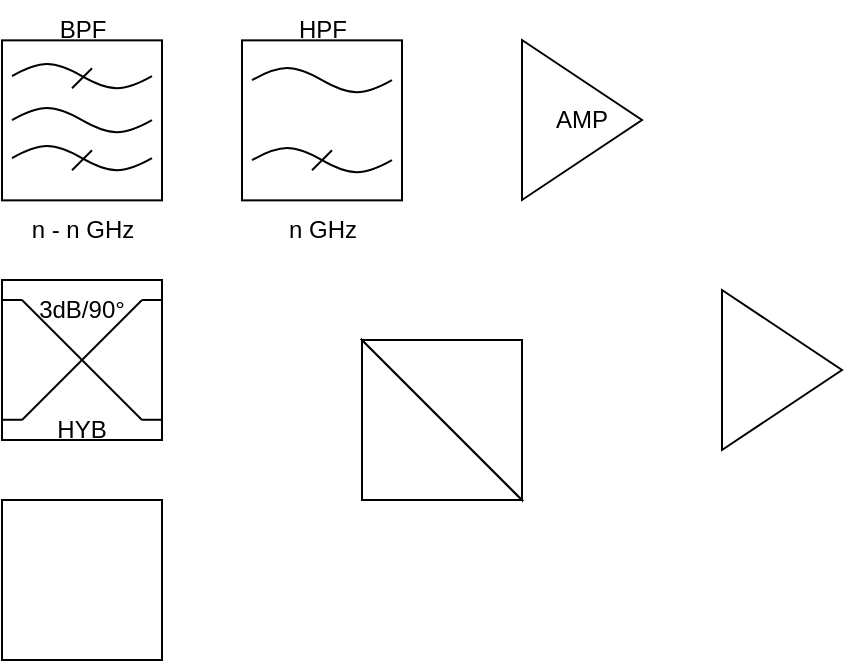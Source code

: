 <mxfile version="28.0.7">
  <diagram name="Page-1" id="T6l5kbxst5cVdcprUycA">
    <mxGraphModel dx="670" dy="371" grid="1" gridSize="10" guides="1" tooltips="1" connect="1" arrows="1" fold="1" page="1" pageScale="1" pageWidth="1169" pageHeight="827" math="0" shadow="0">
      <root>
        <mxCell id="0" />
        <mxCell id="1" parent="0" />
        <mxCell id="AFmJNcBgNHimTuKXfB_4-49" value="" style="group" vertex="1" connectable="0" parent="1">
          <mxGeometry x="200" y="60" width="80" height="130" as="geometry" />
        </mxCell>
        <mxCell id="AFmJNcBgNHimTuKXfB_4-50" value="" style="group" vertex="1" connectable="0" parent="AFmJNcBgNHimTuKXfB_4-49">
          <mxGeometry y="20.18" width="80" height="80" as="geometry" />
        </mxCell>
        <mxCell id="AFmJNcBgNHimTuKXfB_4-51" value="" style="whiteSpace=wrap;html=1;aspect=fixed;" vertex="1" parent="AFmJNcBgNHimTuKXfB_4-50">
          <mxGeometry width="80" height="80" as="geometry" />
        </mxCell>
        <mxCell id="AFmJNcBgNHimTuKXfB_4-52" value="" style="pointerEvents=1;verticalLabelPosition=bottom;shadow=0;dashed=0;align=center;html=1;verticalAlign=top;shape=mxgraph.electrical.waveforms.sine_wave;" vertex="1" parent="AFmJNcBgNHimTuKXfB_4-50">
          <mxGeometry x="5" y="11.82" width="70" height="16.18" as="geometry" />
        </mxCell>
        <mxCell id="AFmJNcBgNHimTuKXfB_4-53" value="" style="pointerEvents=1;verticalLabelPosition=bottom;shadow=0;dashed=0;align=center;html=1;verticalAlign=top;shape=mxgraph.electrical.waveforms.sine_wave;" vertex="1" parent="AFmJNcBgNHimTuKXfB_4-50">
          <mxGeometry x="5" y="51.82" width="70" height="16.18" as="geometry" />
        </mxCell>
        <mxCell id="AFmJNcBgNHimTuKXfB_4-54" value="" style="endArrow=none;html=1;rounded=0;" edge="1" parent="AFmJNcBgNHimTuKXfB_4-50">
          <mxGeometry width="50" height="50" relative="1" as="geometry">
            <mxPoint x="35" y="64.91" as="sourcePoint" />
            <mxPoint x="45" y="54.91" as="targetPoint" />
          </mxGeometry>
        </mxCell>
        <mxCell id="AFmJNcBgNHimTuKXfB_4-55" value="n GHz" style="text;html=1;align=center;verticalAlign=middle;resizable=0;points=[];autosize=1;strokeColor=none;fillColor=none;" vertex="1" parent="AFmJNcBgNHimTuKXfB_4-49">
          <mxGeometry x="10" y="100" width="60" height="30" as="geometry" />
        </mxCell>
        <mxCell id="AFmJNcBgNHimTuKXfB_4-56" value="HPF" style="text;html=1;align=center;verticalAlign=middle;resizable=0;points=[];autosize=1;strokeColor=none;fillColor=none;" vertex="1" parent="AFmJNcBgNHimTuKXfB_4-49">
          <mxGeometry x="15" width="50" height="30" as="geometry" />
        </mxCell>
        <mxCell id="AFmJNcBgNHimTuKXfB_4-57" value="" style="group" vertex="1" connectable="0" parent="1">
          <mxGeometry x="80" y="60" width="80" height="130" as="geometry" />
        </mxCell>
        <mxCell id="AFmJNcBgNHimTuKXfB_4-58" value="n - n GHz" style="text;html=1;align=center;verticalAlign=middle;resizable=0;points=[];autosize=1;strokeColor=none;fillColor=none;" vertex="1" parent="AFmJNcBgNHimTuKXfB_4-57">
          <mxGeometry x="5" y="100" width="70" height="30" as="geometry" />
        </mxCell>
        <mxCell id="AFmJNcBgNHimTuKXfB_4-59" value="BPF" style="text;html=1;align=center;verticalAlign=middle;resizable=0;points=[];autosize=1;strokeColor=none;fillColor=none;" vertex="1" parent="AFmJNcBgNHimTuKXfB_4-57">
          <mxGeometry x="15" width="50" height="30" as="geometry" />
        </mxCell>
        <mxCell id="AFmJNcBgNHimTuKXfB_4-60" value="" style="whiteSpace=wrap;html=1;aspect=fixed;" vertex="1" parent="AFmJNcBgNHimTuKXfB_4-57">
          <mxGeometry y="20.18" width="80" height="80" as="geometry" />
        </mxCell>
        <mxCell id="AFmJNcBgNHimTuKXfB_4-61" value="" style="pointerEvents=1;verticalLabelPosition=bottom;shadow=0;dashed=0;align=center;html=1;verticalAlign=top;shape=mxgraph.electrical.waveforms.sine_wave;" vertex="1" parent="AFmJNcBgNHimTuKXfB_4-57">
          <mxGeometry x="5" y="52" width="70" height="16.18" as="geometry" />
        </mxCell>
        <mxCell id="AFmJNcBgNHimTuKXfB_4-62" value="" style="group" vertex="1" connectable="0" parent="AFmJNcBgNHimTuKXfB_4-57">
          <mxGeometry x="5" y="71" width="70" height="16.18" as="geometry" />
        </mxCell>
        <mxCell id="AFmJNcBgNHimTuKXfB_4-63" value="" style="pointerEvents=1;verticalLabelPosition=bottom;shadow=0;dashed=0;align=center;html=1;verticalAlign=top;shape=mxgraph.electrical.waveforms.sine_wave;" vertex="1" parent="AFmJNcBgNHimTuKXfB_4-62">
          <mxGeometry width="70" height="16.18" as="geometry" />
        </mxCell>
        <mxCell id="AFmJNcBgNHimTuKXfB_4-64" value="" style="endArrow=none;html=1;rounded=0;" edge="1" parent="AFmJNcBgNHimTuKXfB_4-62">
          <mxGeometry width="50" height="50" relative="1" as="geometry">
            <mxPoint x="30" y="14.09" as="sourcePoint" />
            <mxPoint x="40" y="4.09" as="targetPoint" />
          </mxGeometry>
        </mxCell>
        <mxCell id="AFmJNcBgNHimTuKXfB_4-65" value="" style="group" vertex="1" connectable="0" parent="AFmJNcBgNHimTuKXfB_4-57">
          <mxGeometry x="5" y="30" width="70" height="16.18" as="geometry" />
        </mxCell>
        <mxCell id="AFmJNcBgNHimTuKXfB_4-66" value="" style="pointerEvents=1;verticalLabelPosition=bottom;shadow=0;dashed=0;align=center;html=1;verticalAlign=top;shape=mxgraph.electrical.waveforms.sine_wave;" vertex="1" parent="AFmJNcBgNHimTuKXfB_4-65">
          <mxGeometry width="70" height="16.18" as="geometry" />
        </mxCell>
        <mxCell id="AFmJNcBgNHimTuKXfB_4-67" value="" style="endArrow=none;html=1;rounded=0;" edge="1" parent="AFmJNcBgNHimTuKXfB_4-65">
          <mxGeometry width="50" height="50" relative="1" as="geometry">
            <mxPoint x="30" y="14.09" as="sourcePoint" />
            <mxPoint x="40" y="4.09" as="targetPoint" />
          </mxGeometry>
        </mxCell>
        <mxCell id="AFmJNcBgNHimTuKXfB_4-68" value="AMP" style="triangle;whiteSpace=wrap;html=1;" vertex="1" parent="1">
          <mxGeometry x="340" y="80" width="60" height="80" as="geometry" />
        </mxCell>
        <mxCell id="AFmJNcBgNHimTuKXfB_4-69" value="" style="triangle;whiteSpace=wrap;html=1;" vertex="1" parent="1">
          <mxGeometry x="440" y="205" width="60" height="80" as="geometry" />
        </mxCell>
        <mxCell id="AFmJNcBgNHimTuKXfB_4-86" value="" style="group" vertex="1" connectable="0" parent="1">
          <mxGeometry x="80" y="200" width="80" height="90" as="geometry" />
        </mxCell>
        <mxCell id="AFmJNcBgNHimTuKXfB_4-70" value="" style="whiteSpace=wrap;html=1;aspect=fixed;" vertex="1" parent="AFmJNcBgNHimTuKXfB_4-86">
          <mxGeometry width="80" height="80" as="geometry" />
        </mxCell>
        <mxCell id="AFmJNcBgNHimTuKXfB_4-72" value="" style="endArrow=none;html=1;rounded=0;" edge="1" parent="AFmJNcBgNHimTuKXfB_4-86">
          <mxGeometry width="50" height="50" relative="1" as="geometry">
            <mxPoint y="10" as="sourcePoint" />
            <mxPoint x="10" y="10" as="targetPoint" />
          </mxGeometry>
        </mxCell>
        <mxCell id="AFmJNcBgNHimTuKXfB_4-79" value="" style="endArrow=none;html=1;rounded=0;" edge="1" parent="AFmJNcBgNHimTuKXfB_4-86">
          <mxGeometry width="50" height="50" relative="1" as="geometry">
            <mxPoint x="70" y="69.88" as="sourcePoint" />
            <mxPoint x="80" y="69.88" as="targetPoint" />
          </mxGeometry>
        </mxCell>
        <mxCell id="AFmJNcBgNHimTuKXfB_4-80" value="" style="endArrow=none;html=1;rounded=0;" edge="1" parent="AFmJNcBgNHimTuKXfB_4-86">
          <mxGeometry width="50" height="50" relative="1" as="geometry">
            <mxPoint x="70" y="70" as="sourcePoint" />
            <mxPoint x="10" y="10" as="targetPoint" />
          </mxGeometry>
        </mxCell>
        <mxCell id="AFmJNcBgNHimTuKXfB_4-83" value="" style="endArrow=none;html=1;rounded=0;" edge="1" parent="AFmJNcBgNHimTuKXfB_4-86">
          <mxGeometry width="50" height="50" relative="1" as="geometry">
            <mxPoint x="80" y="10" as="sourcePoint" />
            <mxPoint x="70" y="10" as="targetPoint" />
          </mxGeometry>
        </mxCell>
        <mxCell id="AFmJNcBgNHimTuKXfB_4-84" value="" style="endArrow=none;html=1;rounded=0;" edge="1" parent="AFmJNcBgNHimTuKXfB_4-86">
          <mxGeometry width="50" height="50" relative="1" as="geometry">
            <mxPoint x="10" y="69.88" as="sourcePoint" />
            <mxPoint y="69.88" as="targetPoint" />
          </mxGeometry>
        </mxCell>
        <mxCell id="AFmJNcBgNHimTuKXfB_4-85" value="" style="endArrow=none;html=1;rounded=0;" edge="1" parent="AFmJNcBgNHimTuKXfB_4-86">
          <mxGeometry width="50" height="50" relative="1" as="geometry">
            <mxPoint x="10" y="70" as="sourcePoint" />
            <mxPoint x="70" y="10" as="targetPoint" />
          </mxGeometry>
        </mxCell>
        <mxCell id="AFmJNcBgNHimTuKXfB_4-87" value="HYB" style="text;html=1;align=center;verticalAlign=middle;whiteSpace=wrap;rounded=0;" vertex="1" parent="AFmJNcBgNHimTuKXfB_4-86">
          <mxGeometry x="10" y="60" width="60" height="30" as="geometry" />
        </mxCell>
        <mxCell id="AFmJNcBgNHimTuKXfB_4-88" value="3dB/90°" style="text;html=1;align=center;verticalAlign=middle;whiteSpace=wrap;rounded=0;" vertex="1" parent="AFmJNcBgNHimTuKXfB_4-86">
          <mxGeometry x="10" width="60" height="30" as="geometry" />
        </mxCell>
        <mxCell id="AFmJNcBgNHimTuKXfB_4-89" value="" style="whiteSpace=wrap;html=1;aspect=fixed;" vertex="1" parent="1">
          <mxGeometry x="80" y="310" width="80" height="80" as="geometry" />
        </mxCell>
        <mxCell id="AFmJNcBgNHimTuKXfB_4-92" value="" style="group" vertex="1" connectable="0" parent="1">
          <mxGeometry x="260" y="230" width="80" height="80" as="geometry" />
        </mxCell>
        <mxCell id="AFmJNcBgNHimTuKXfB_4-90" value="" style="verticalLabelPosition=bottom;verticalAlign=top;html=1;shape=mxgraph.basic.orthogonal_triangle;rotation=0;fillStyle=solid;fillColor=light-dark(#FFFFFF,#FFFFFF);" vertex="1" parent="AFmJNcBgNHimTuKXfB_4-92">
          <mxGeometry width="80" height="80" as="geometry" />
        </mxCell>
        <mxCell id="AFmJNcBgNHimTuKXfB_4-91" value="" style="verticalLabelPosition=bottom;verticalAlign=top;html=1;shape=mxgraph.basic.orthogonal_triangle;flipH=1;flipV=1;rotation=0;fillStyle=solid;fillColor=light-dark(#FFFFFF,#000000);" vertex="1" parent="AFmJNcBgNHimTuKXfB_4-92">
          <mxGeometry width="80" height="80" as="geometry" />
        </mxCell>
      </root>
    </mxGraphModel>
  </diagram>
</mxfile>
